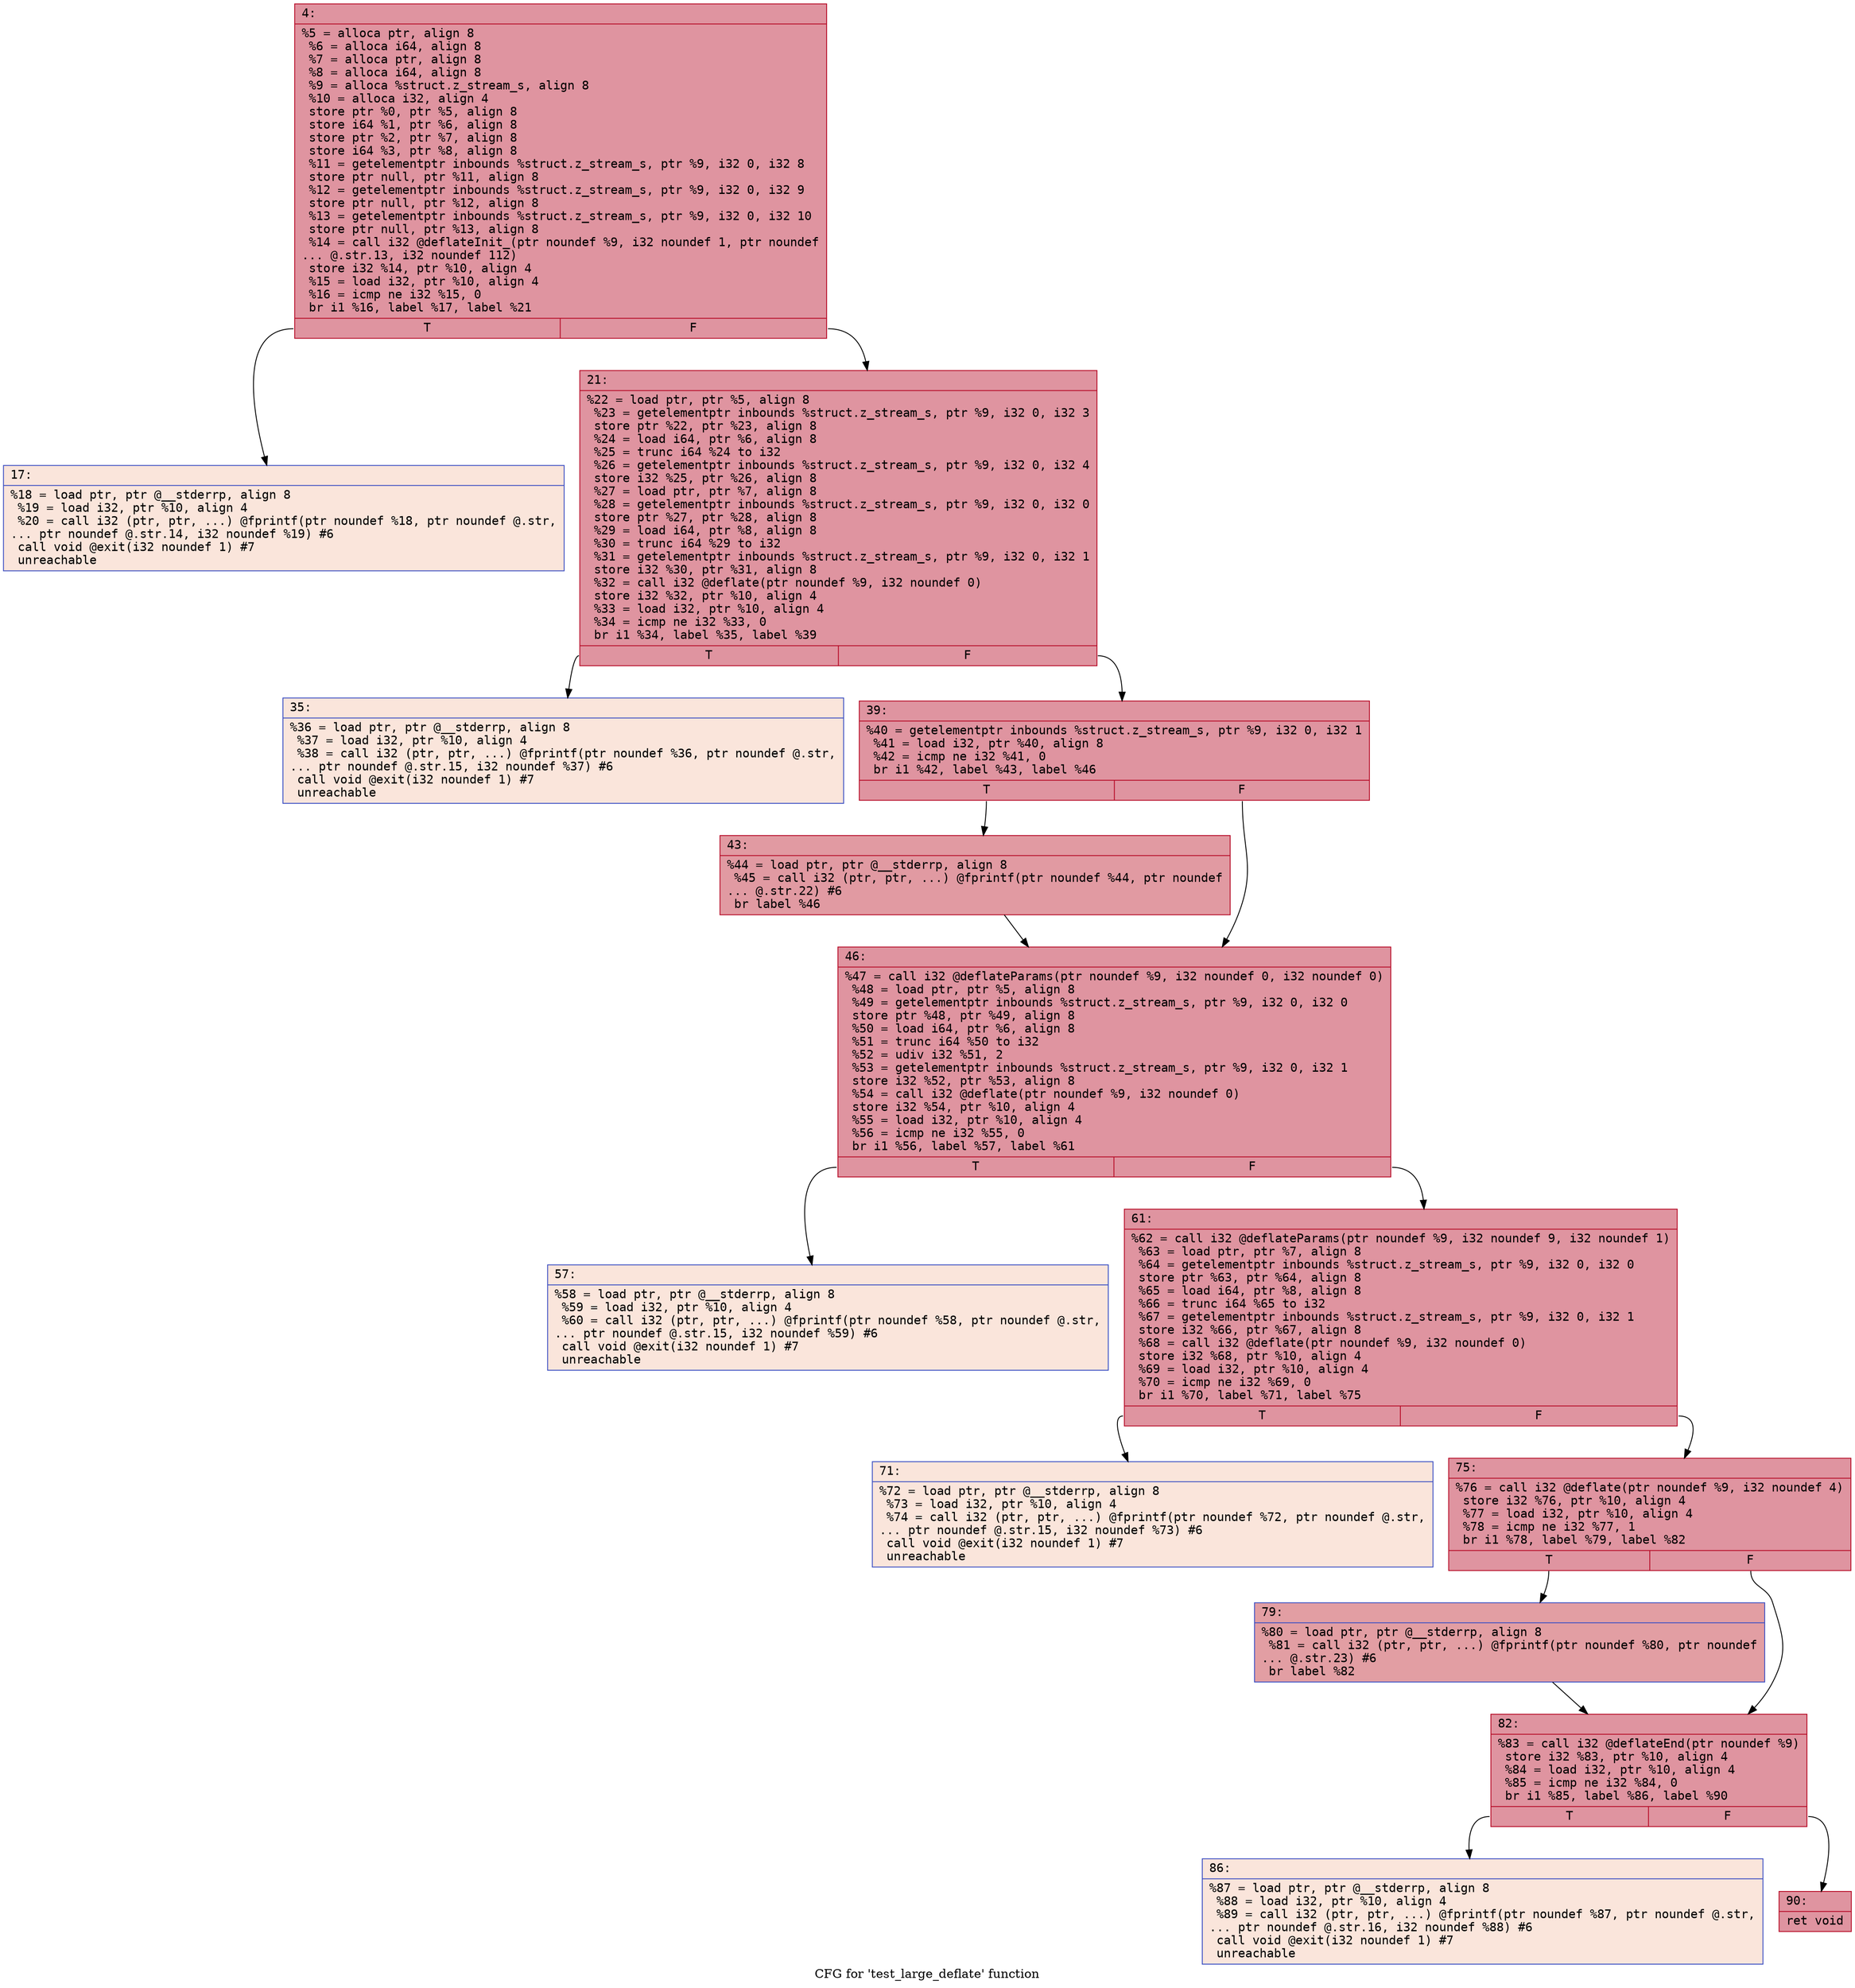 digraph "CFG for 'test_large_deflate' function" {
	label="CFG for 'test_large_deflate' function";

	Node0x600002d87750 [shape=record,color="#b70d28ff", style=filled, fillcolor="#b70d2870" fontname="Courier",label="{4:\l|  %5 = alloca ptr, align 8\l  %6 = alloca i64, align 8\l  %7 = alloca ptr, align 8\l  %8 = alloca i64, align 8\l  %9 = alloca %struct.z_stream_s, align 8\l  %10 = alloca i32, align 4\l  store ptr %0, ptr %5, align 8\l  store i64 %1, ptr %6, align 8\l  store ptr %2, ptr %7, align 8\l  store i64 %3, ptr %8, align 8\l  %11 = getelementptr inbounds %struct.z_stream_s, ptr %9, i32 0, i32 8\l  store ptr null, ptr %11, align 8\l  %12 = getelementptr inbounds %struct.z_stream_s, ptr %9, i32 0, i32 9\l  store ptr null, ptr %12, align 8\l  %13 = getelementptr inbounds %struct.z_stream_s, ptr %9, i32 0, i32 10\l  store ptr null, ptr %13, align 8\l  %14 = call i32 @deflateInit_(ptr noundef %9, i32 noundef 1, ptr noundef\l... @.str.13, i32 noundef 112)\l  store i32 %14, ptr %10, align 4\l  %15 = load i32, ptr %10, align 4\l  %16 = icmp ne i32 %15, 0\l  br i1 %16, label %17, label %21\l|{<s0>T|<s1>F}}"];
	Node0x600002d87750:s0 -> Node0x600002d87890[tooltip="4 -> 17\nProbability 0.00%" ];
	Node0x600002d87750:s1 -> Node0x600002d878e0[tooltip="4 -> 21\nProbability 100.00%" ];
	Node0x600002d87890 [shape=record,color="#3d50c3ff", style=filled, fillcolor="#f4c5ad70" fontname="Courier",label="{17:\l|  %18 = load ptr, ptr @__stderrp, align 8\l  %19 = load i32, ptr %10, align 4\l  %20 = call i32 (ptr, ptr, ...) @fprintf(ptr noundef %18, ptr noundef @.str,\l... ptr noundef @.str.14, i32 noundef %19) #6\l  call void @exit(i32 noundef 1) #7\l  unreachable\l}"];
	Node0x600002d878e0 [shape=record,color="#b70d28ff", style=filled, fillcolor="#b70d2870" fontname="Courier",label="{21:\l|  %22 = load ptr, ptr %5, align 8\l  %23 = getelementptr inbounds %struct.z_stream_s, ptr %9, i32 0, i32 3\l  store ptr %22, ptr %23, align 8\l  %24 = load i64, ptr %6, align 8\l  %25 = trunc i64 %24 to i32\l  %26 = getelementptr inbounds %struct.z_stream_s, ptr %9, i32 0, i32 4\l  store i32 %25, ptr %26, align 8\l  %27 = load ptr, ptr %7, align 8\l  %28 = getelementptr inbounds %struct.z_stream_s, ptr %9, i32 0, i32 0\l  store ptr %27, ptr %28, align 8\l  %29 = load i64, ptr %8, align 8\l  %30 = trunc i64 %29 to i32\l  %31 = getelementptr inbounds %struct.z_stream_s, ptr %9, i32 0, i32 1\l  store i32 %30, ptr %31, align 8\l  %32 = call i32 @deflate(ptr noundef %9, i32 noundef 0)\l  store i32 %32, ptr %10, align 4\l  %33 = load i32, ptr %10, align 4\l  %34 = icmp ne i32 %33, 0\l  br i1 %34, label %35, label %39\l|{<s0>T|<s1>F}}"];
	Node0x600002d878e0:s0 -> Node0x600002d87930[tooltip="21 -> 35\nProbability 0.00%" ];
	Node0x600002d878e0:s1 -> Node0x600002d87980[tooltip="21 -> 39\nProbability 100.00%" ];
	Node0x600002d87930 [shape=record,color="#3d50c3ff", style=filled, fillcolor="#f4c5ad70" fontname="Courier",label="{35:\l|  %36 = load ptr, ptr @__stderrp, align 8\l  %37 = load i32, ptr %10, align 4\l  %38 = call i32 (ptr, ptr, ...) @fprintf(ptr noundef %36, ptr noundef @.str,\l... ptr noundef @.str.15, i32 noundef %37) #6\l  call void @exit(i32 noundef 1) #7\l  unreachable\l}"];
	Node0x600002d87980 [shape=record,color="#b70d28ff", style=filled, fillcolor="#b70d2870" fontname="Courier",label="{39:\l|  %40 = getelementptr inbounds %struct.z_stream_s, ptr %9, i32 0, i32 1\l  %41 = load i32, ptr %40, align 8\l  %42 = icmp ne i32 %41, 0\l  br i1 %42, label %43, label %46\l|{<s0>T|<s1>F}}"];
	Node0x600002d87980:s0 -> Node0x600002d879d0[tooltip="39 -> 43\nProbability 62.50%" ];
	Node0x600002d87980:s1 -> Node0x600002d87a20[tooltip="39 -> 46\nProbability 37.50%" ];
	Node0x600002d879d0 [shape=record,color="#b70d28ff", style=filled, fillcolor="#bb1b2c70" fontname="Courier",label="{43:\l|  %44 = load ptr, ptr @__stderrp, align 8\l  %45 = call i32 (ptr, ptr, ...) @fprintf(ptr noundef %44, ptr noundef\l... @.str.22) #6\l  br label %46\l}"];
	Node0x600002d879d0 -> Node0x600002d87a20[tooltip="43 -> 46\nProbability 100.00%" ];
	Node0x600002d87a20 [shape=record,color="#b70d28ff", style=filled, fillcolor="#b70d2870" fontname="Courier",label="{46:\l|  %47 = call i32 @deflateParams(ptr noundef %9, i32 noundef 0, i32 noundef 0)\l  %48 = load ptr, ptr %5, align 8\l  %49 = getelementptr inbounds %struct.z_stream_s, ptr %9, i32 0, i32 0\l  store ptr %48, ptr %49, align 8\l  %50 = load i64, ptr %6, align 8\l  %51 = trunc i64 %50 to i32\l  %52 = udiv i32 %51, 2\l  %53 = getelementptr inbounds %struct.z_stream_s, ptr %9, i32 0, i32 1\l  store i32 %52, ptr %53, align 8\l  %54 = call i32 @deflate(ptr noundef %9, i32 noundef 0)\l  store i32 %54, ptr %10, align 4\l  %55 = load i32, ptr %10, align 4\l  %56 = icmp ne i32 %55, 0\l  br i1 %56, label %57, label %61\l|{<s0>T|<s1>F}}"];
	Node0x600002d87a20:s0 -> Node0x600002d87a70[tooltip="46 -> 57\nProbability 0.00%" ];
	Node0x600002d87a20:s1 -> Node0x600002d87ac0[tooltip="46 -> 61\nProbability 100.00%" ];
	Node0x600002d87a70 [shape=record,color="#3d50c3ff", style=filled, fillcolor="#f4c5ad70" fontname="Courier",label="{57:\l|  %58 = load ptr, ptr @__stderrp, align 8\l  %59 = load i32, ptr %10, align 4\l  %60 = call i32 (ptr, ptr, ...) @fprintf(ptr noundef %58, ptr noundef @.str,\l... ptr noundef @.str.15, i32 noundef %59) #6\l  call void @exit(i32 noundef 1) #7\l  unreachable\l}"];
	Node0x600002d87ac0 [shape=record,color="#b70d28ff", style=filled, fillcolor="#b70d2870" fontname="Courier",label="{61:\l|  %62 = call i32 @deflateParams(ptr noundef %9, i32 noundef 9, i32 noundef 1)\l  %63 = load ptr, ptr %7, align 8\l  %64 = getelementptr inbounds %struct.z_stream_s, ptr %9, i32 0, i32 0\l  store ptr %63, ptr %64, align 8\l  %65 = load i64, ptr %8, align 8\l  %66 = trunc i64 %65 to i32\l  %67 = getelementptr inbounds %struct.z_stream_s, ptr %9, i32 0, i32 1\l  store i32 %66, ptr %67, align 8\l  %68 = call i32 @deflate(ptr noundef %9, i32 noundef 0)\l  store i32 %68, ptr %10, align 4\l  %69 = load i32, ptr %10, align 4\l  %70 = icmp ne i32 %69, 0\l  br i1 %70, label %71, label %75\l|{<s0>T|<s1>F}}"];
	Node0x600002d87ac0:s0 -> Node0x600002d87b10[tooltip="61 -> 71\nProbability 0.00%" ];
	Node0x600002d87ac0:s1 -> Node0x600002d87b60[tooltip="61 -> 75\nProbability 100.00%" ];
	Node0x600002d87b10 [shape=record,color="#3d50c3ff", style=filled, fillcolor="#f4c5ad70" fontname="Courier",label="{71:\l|  %72 = load ptr, ptr @__stderrp, align 8\l  %73 = load i32, ptr %10, align 4\l  %74 = call i32 (ptr, ptr, ...) @fprintf(ptr noundef %72, ptr noundef @.str,\l... ptr noundef @.str.15, i32 noundef %73) #6\l  call void @exit(i32 noundef 1) #7\l  unreachable\l}"];
	Node0x600002d87b60 [shape=record,color="#b70d28ff", style=filled, fillcolor="#b70d2870" fontname="Courier",label="{75:\l|  %76 = call i32 @deflate(ptr noundef %9, i32 noundef 4)\l  store i32 %76, ptr %10, align 4\l  %77 = load i32, ptr %10, align 4\l  %78 = icmp ne i32 %77, 1\l  br i1 %78, label %79, label %82\l|{<s0>T|<s1>F}}"];
	Node0x600002d87b60:s0 -> Node0x600002d87bb0[tooltip="75 -> 79\nProbability 50.00%" ];
	Node0x600002d87b60:s1 -> Node0x600002d87c00[tooltip="75 -> 82\nProbability 50.00%" ];
	Node0x600002d87bb0 [shape=record,color="#3d50c3ff", style=filled, fillcolor="#be242e70" fontname="Courier",label="{79:\l|  %80 = load ptr, ptr @__stderrp, align 8\l  %81 = call i32 (ptr, ptr, ...) @fprintf(ptr noundef %80, ptr noundef\l... @.str.23) #6\l  br label %82\l}"];
	Node0x600002d87bb0 -> Node0x600002d87c00[tooltip="79 -> 82\nProbability 100.00%" ];
	Node0x600002d87c00 [shape=record,color="#b70d28ff", style=filled, fillcolor="#b70d2870" fontname="Courier",label="{82:\l|  %83 = call i32 @deflateEnd(ptr noundef %9)\l  store i32 %83, ptr %10, align 4\l  %84 = load i32, ptr %10, align 4\l  %85 = icmp ne i32 %84, 0\l  br i1 %85, label %86, label %90\l|{<s0>T|<s1>F}}"];
	Node0x600002d87c00:s0 -> Node0x600002d87c50[tooltip="82 -> 86\nProbability 0.00%" ];
	Node0x600002d87c00:s1 -> Node0x600002d87ca0[tooltip="82 -> 90\nProbability 100.00%" ];
	Node0x600002d87c50 [shape=record,color="#3d50c3ff", style=filled, fillcolor="#f4c5ad70" fontname="Courier",label="{86:\l|  %87 = load ptr, ptr @__stderrp, align 8\l  %88 = load i32, ptr %10, align 4\l  %89 = call i32 (ptr, ptr, ...) @fprintf(ptr noundef %87, ptr noundef @.str,\l... ptr noundef @.str.16, i32 noundef %88) #6\l  call void @exit(i32 noundef 1) #7\l  unreachable\l}"];
	Node0x600002d87ca0 [shape=record,color="#b70d28ff", style=filled, fillcolor="#b70d2870" fontname="Courier",label="{90:\l|  ret void\l}"];
}
